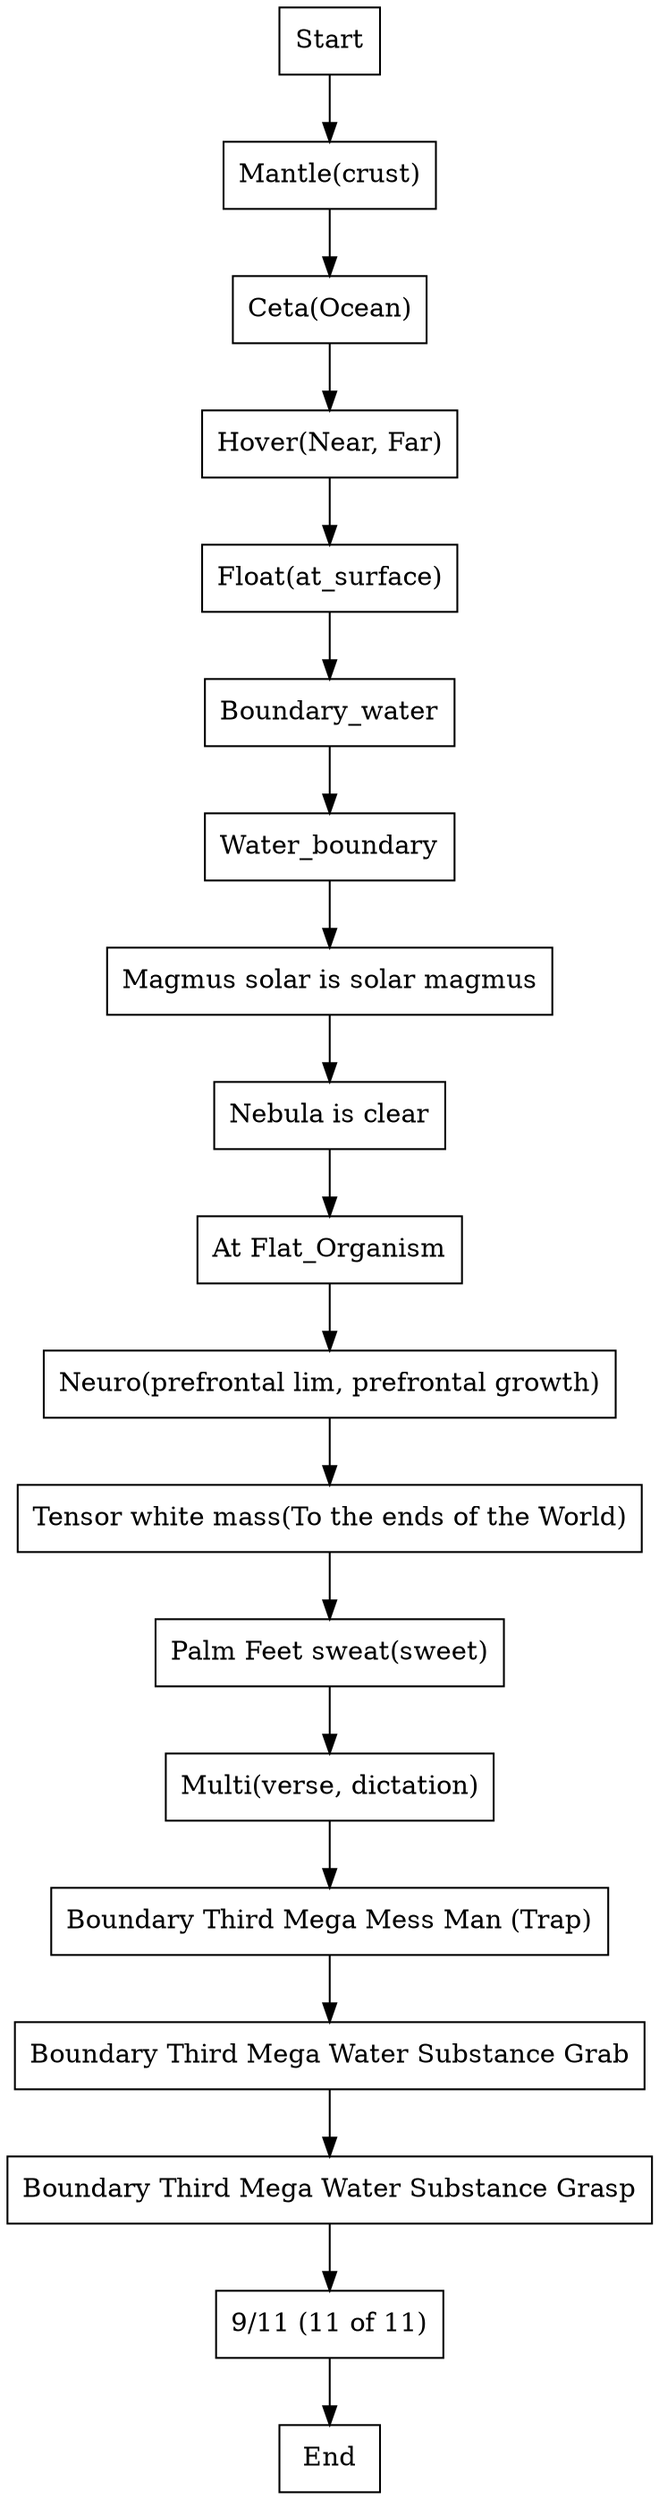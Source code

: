 digraph ProcessFlow {
    // Nodes
    node [shape=box];
    A [label="Start"];
    B [label="Mantle(crust)"];
    C [label="Ceta(Ocean)"];
    D [label="Hover(Near, Far)"];
    E [label="Float(at_surface)"];
    F [label="Boundary_water"];
    G [label="Water_boundary"];
    H [label="Magmus solar is solar magmus"];
    I [label="Nebula is clear"];
    J [label="At Flat_Organism"];
    K [label="Neuro(prefrontal lim, prefrontal growth)"];
    L [label="Tensor white mass(To the ends of the World)"];
    M [label="Palm Feet sweat(sweet)"];
    N [label="Multi(verse, dictation)"];
    O [label="Boundary Third Mega Mess Man (Trap)"];
    P [label="Boundary Third Mega Water Substance Grab"];
    Q [label="Boundary Third Mega Water Substance Grasp"];
    R [label="9/11 (11 of 11)"];
    S [label="End"];

    // Edges
    A -> B -> C -> D -> E -> F -> G -> H -> I -> J -> K -> L -> M -> N -> O -> P -> Q -> R -> S;
}
